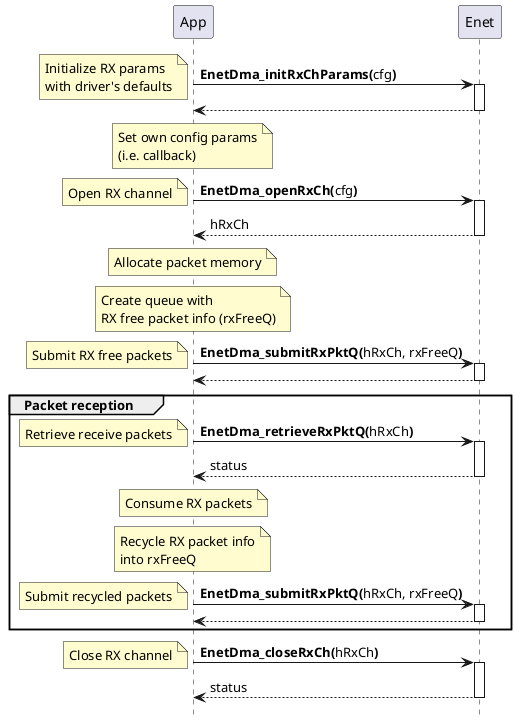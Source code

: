  @startuml
'Enet life-cycle sequence

skinparam sequence {
    BoxBorderColor black
    'GroupBorderThickness .8
    GroupBodyBackgroundColor transparent
}

skinparam note {
    BackgroundColor #FFFDD0
}

hide footbox

participant App1   as "App"              order 1
participant Enet   as "Enet"             order 2
participant Enet   as "Udma"             order 3

App1  -> Enet           : <b>EnetDma_initRxChParams(</b>cfg<b>)</b>
note left               : Initialize RX params\nwith driver's defaults
activate Enet
Enet --> App1
deactivate Enet

note over App1          : Set own config params\n(i.e. callback)

App1  -> Enet           : <b>EnetDma_openRxCh(</b>cfg<b>)</b>
note left               : Open RX channel
activate Enet
Enet --> App1           : hRxCh
deactivate Enet

note over App1          : Allocate packet memory
note over App1          : Create queue with\nRX free packet info (rxFreeQ)

App1  -> Enet           : <b>EnetDma_submitRxPktQ(</b>hRxCh, rxFreeQ<b>)</b>
note left               : Submit RX free packets
activate Enet
Enet --> App1
deactivate Enet

group Packet reception
App1  -> Enet           : <b>EnetDma_retrieveRxPktQ(</b>hRxCh<b>)</b>
note left               : Retrieve receive packets
activate Enet
Enet --> App1           : status
deactivate Enet

note over App1          : Consume RX packets
note over App1          : Recycle RX packet info\ninto rxFreeQ

App1  -> Enet           : <b>EnetDma_submitRxPktQ(</b>hRxCh, rxFreeQ<b>)</b>
note left               : Submit recycled packets
activate Enet
Enet --> App1
deactivate Enet
end

App1  -> Enet           : <b>EnetDma_closeRxCh(</b>hRxCh<b>)</b>
note left               : Close RX channel
activate Enet
Enet --> App1           : status
deactivate Enet

@enduml
